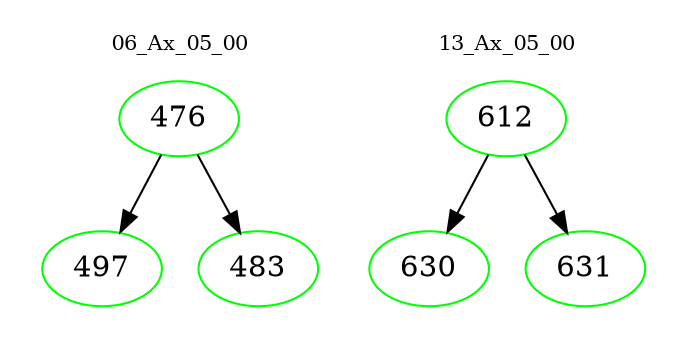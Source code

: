 digraph{
subgraph cluster_0 {
color = white
label = "06_Ax_05_00";
fontsize=10;
T0_476 [label="476", color="green"]
T0_476 -> T0_497 [color="black"]
T0_497 [label="497", color="green"]
T0_476 -> T0_483 [color="black"]
T0_483 [label="483", color="green"]
}
subgraph cluster_1 {
color = white
label = "13_Ax_05_00";
fontsize=10;
T1_612 [label="612", color="green"]
T1_612 -> T1_630 [color="black"]
T1_630 [label="630", color="green"]
T1_612 -> T1_631 [color="black"]
T1_631 [label="631", color="green"]
}
}
